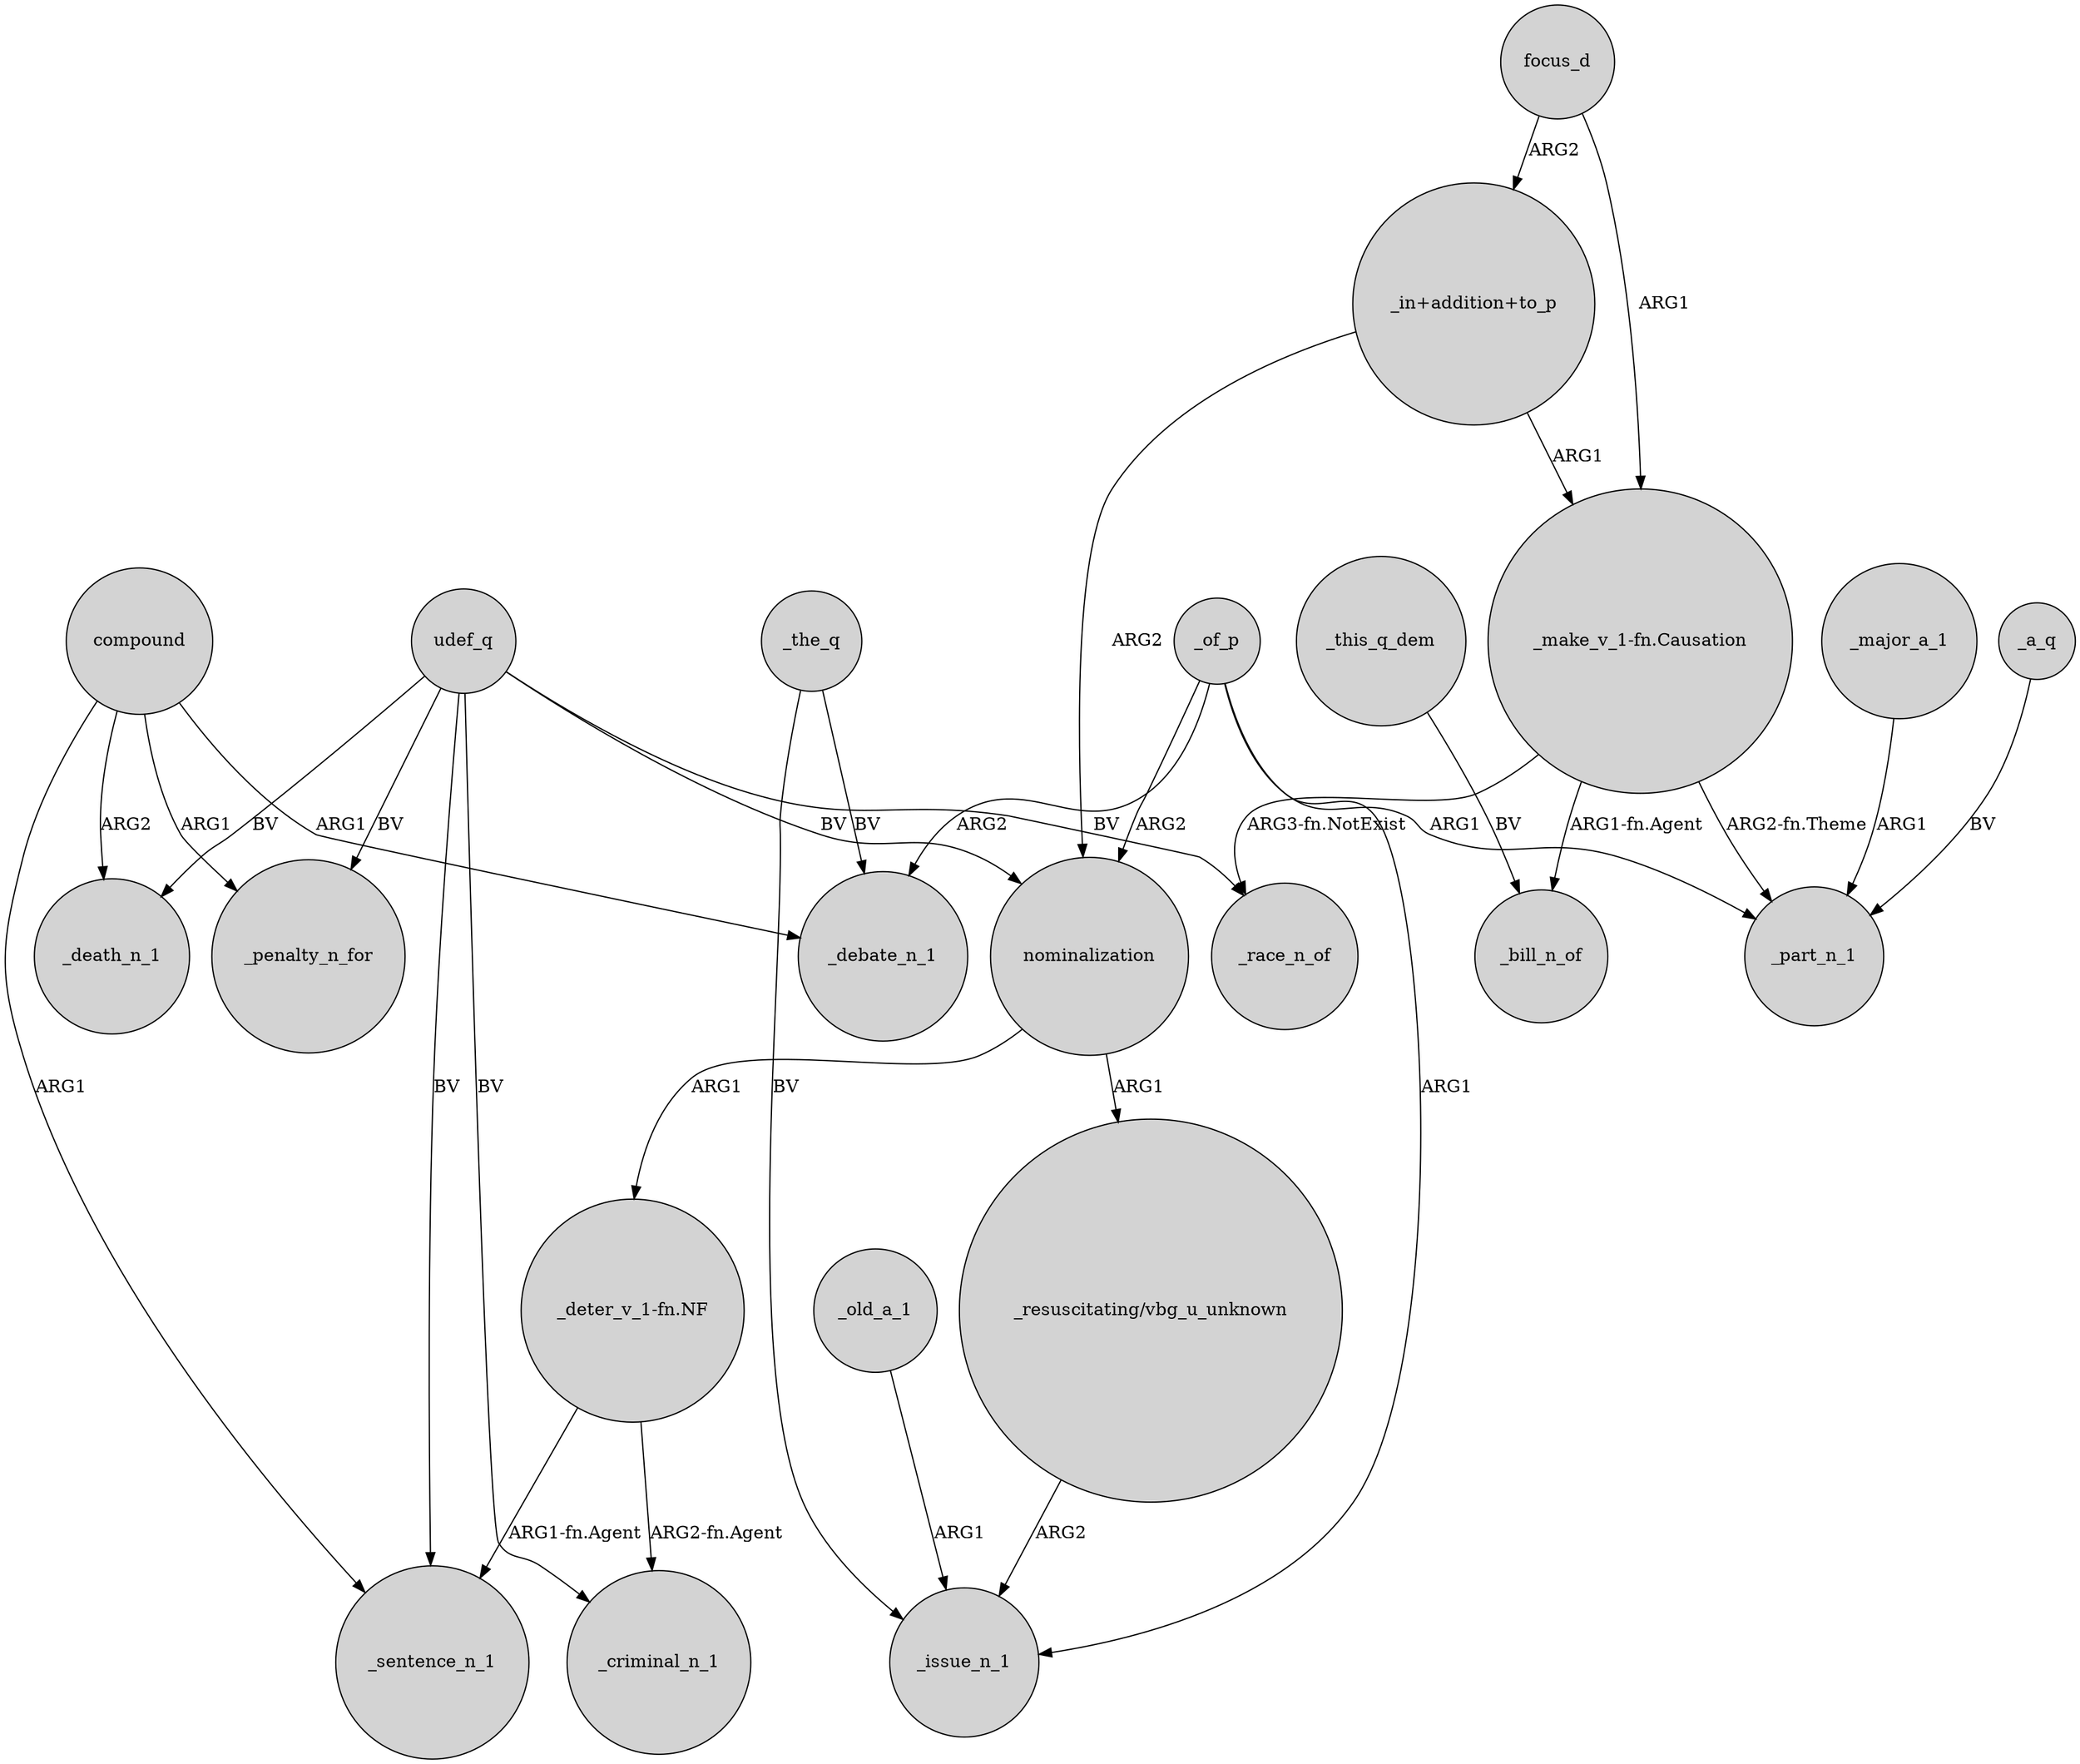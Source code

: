 digraph {
	node [shape=circle style=filled]
	focus_d -> "_make_v_1-fn.Causation" [label=ARG1]
	"_resuscitating/vbg_u_unknown" -> _issue_n_1 [label=ARG2]
	udef_q -> _race_n_of [label=BV]
	"_in+addition+to_p" -> nominalization [label=ARG2]
	udef_q -> _sentence_n_1 [label=BV]
	"_deter_v_1-fn.NF" -> _criminal_n_1 [label="ARG2-fn.Agent"]
	compound -> _penalty_n_for [label=ARG1]
	"_make_v_1-fn.Causation" -> _race_n_of [label="ARG3-fn.NotExist"]
	"_deter_v_1-fn.NF" -> _sentence_n_1 [label="ARG1-fn.Agent"]
	_the_q -> _issue_n_1 [label=BV]
	_of_p -> _part_n_1 [label=ARG1]
	compound -> _debate_n_1 [label=ARG1]
	compound -> _death_n_1 [label=ARG2]
	_of_p -> _debate_n_1 [label=ARG2]
	_of_p -> _issue_n_1 [label=ARG1]
	compound -> _sentence_n_1 [label=ARG1]
	udef_q -> _penalty_n_for [label=BV]
	"_make_v_1-fn.Causation" -> _part_n_1 [label="ARG2-fn.Theme"]
	_of_p -> nominalization [label=ARG2]
	_the_q -> _debate_n_1 [label=BV]
	_major_a_1 -> _part_n_1 [label=ARG1]
	nominalization -> "_deter_v_1-fn.NF" [label=ARG1]
	"_in+addition+to_p" -> "_make_v_1-fn.Causation" [label=ARG1]
	udef_q -> nominalization [label=BV]
	nominalization -> "_resuscitating/vbg_u_unknown" [label=ARG1]
	focus_d -> "_in+addition+to_p" [label=ARG2]
	udef_q -> _death_n_1 [label=BV]
	"_make_v_1-fn.Causation" -> _bill_n_of [label="ARG1-fn.Agent"]
	_a_q -> _part_n_1 [label=BV]
	_old_a_1 -> _issue_n_1 [label=ARG1]
	_this_q_dem -> _bill_n_of [label=BV]
	udef_q -> _criminal_n_1 [label=BV]
}
